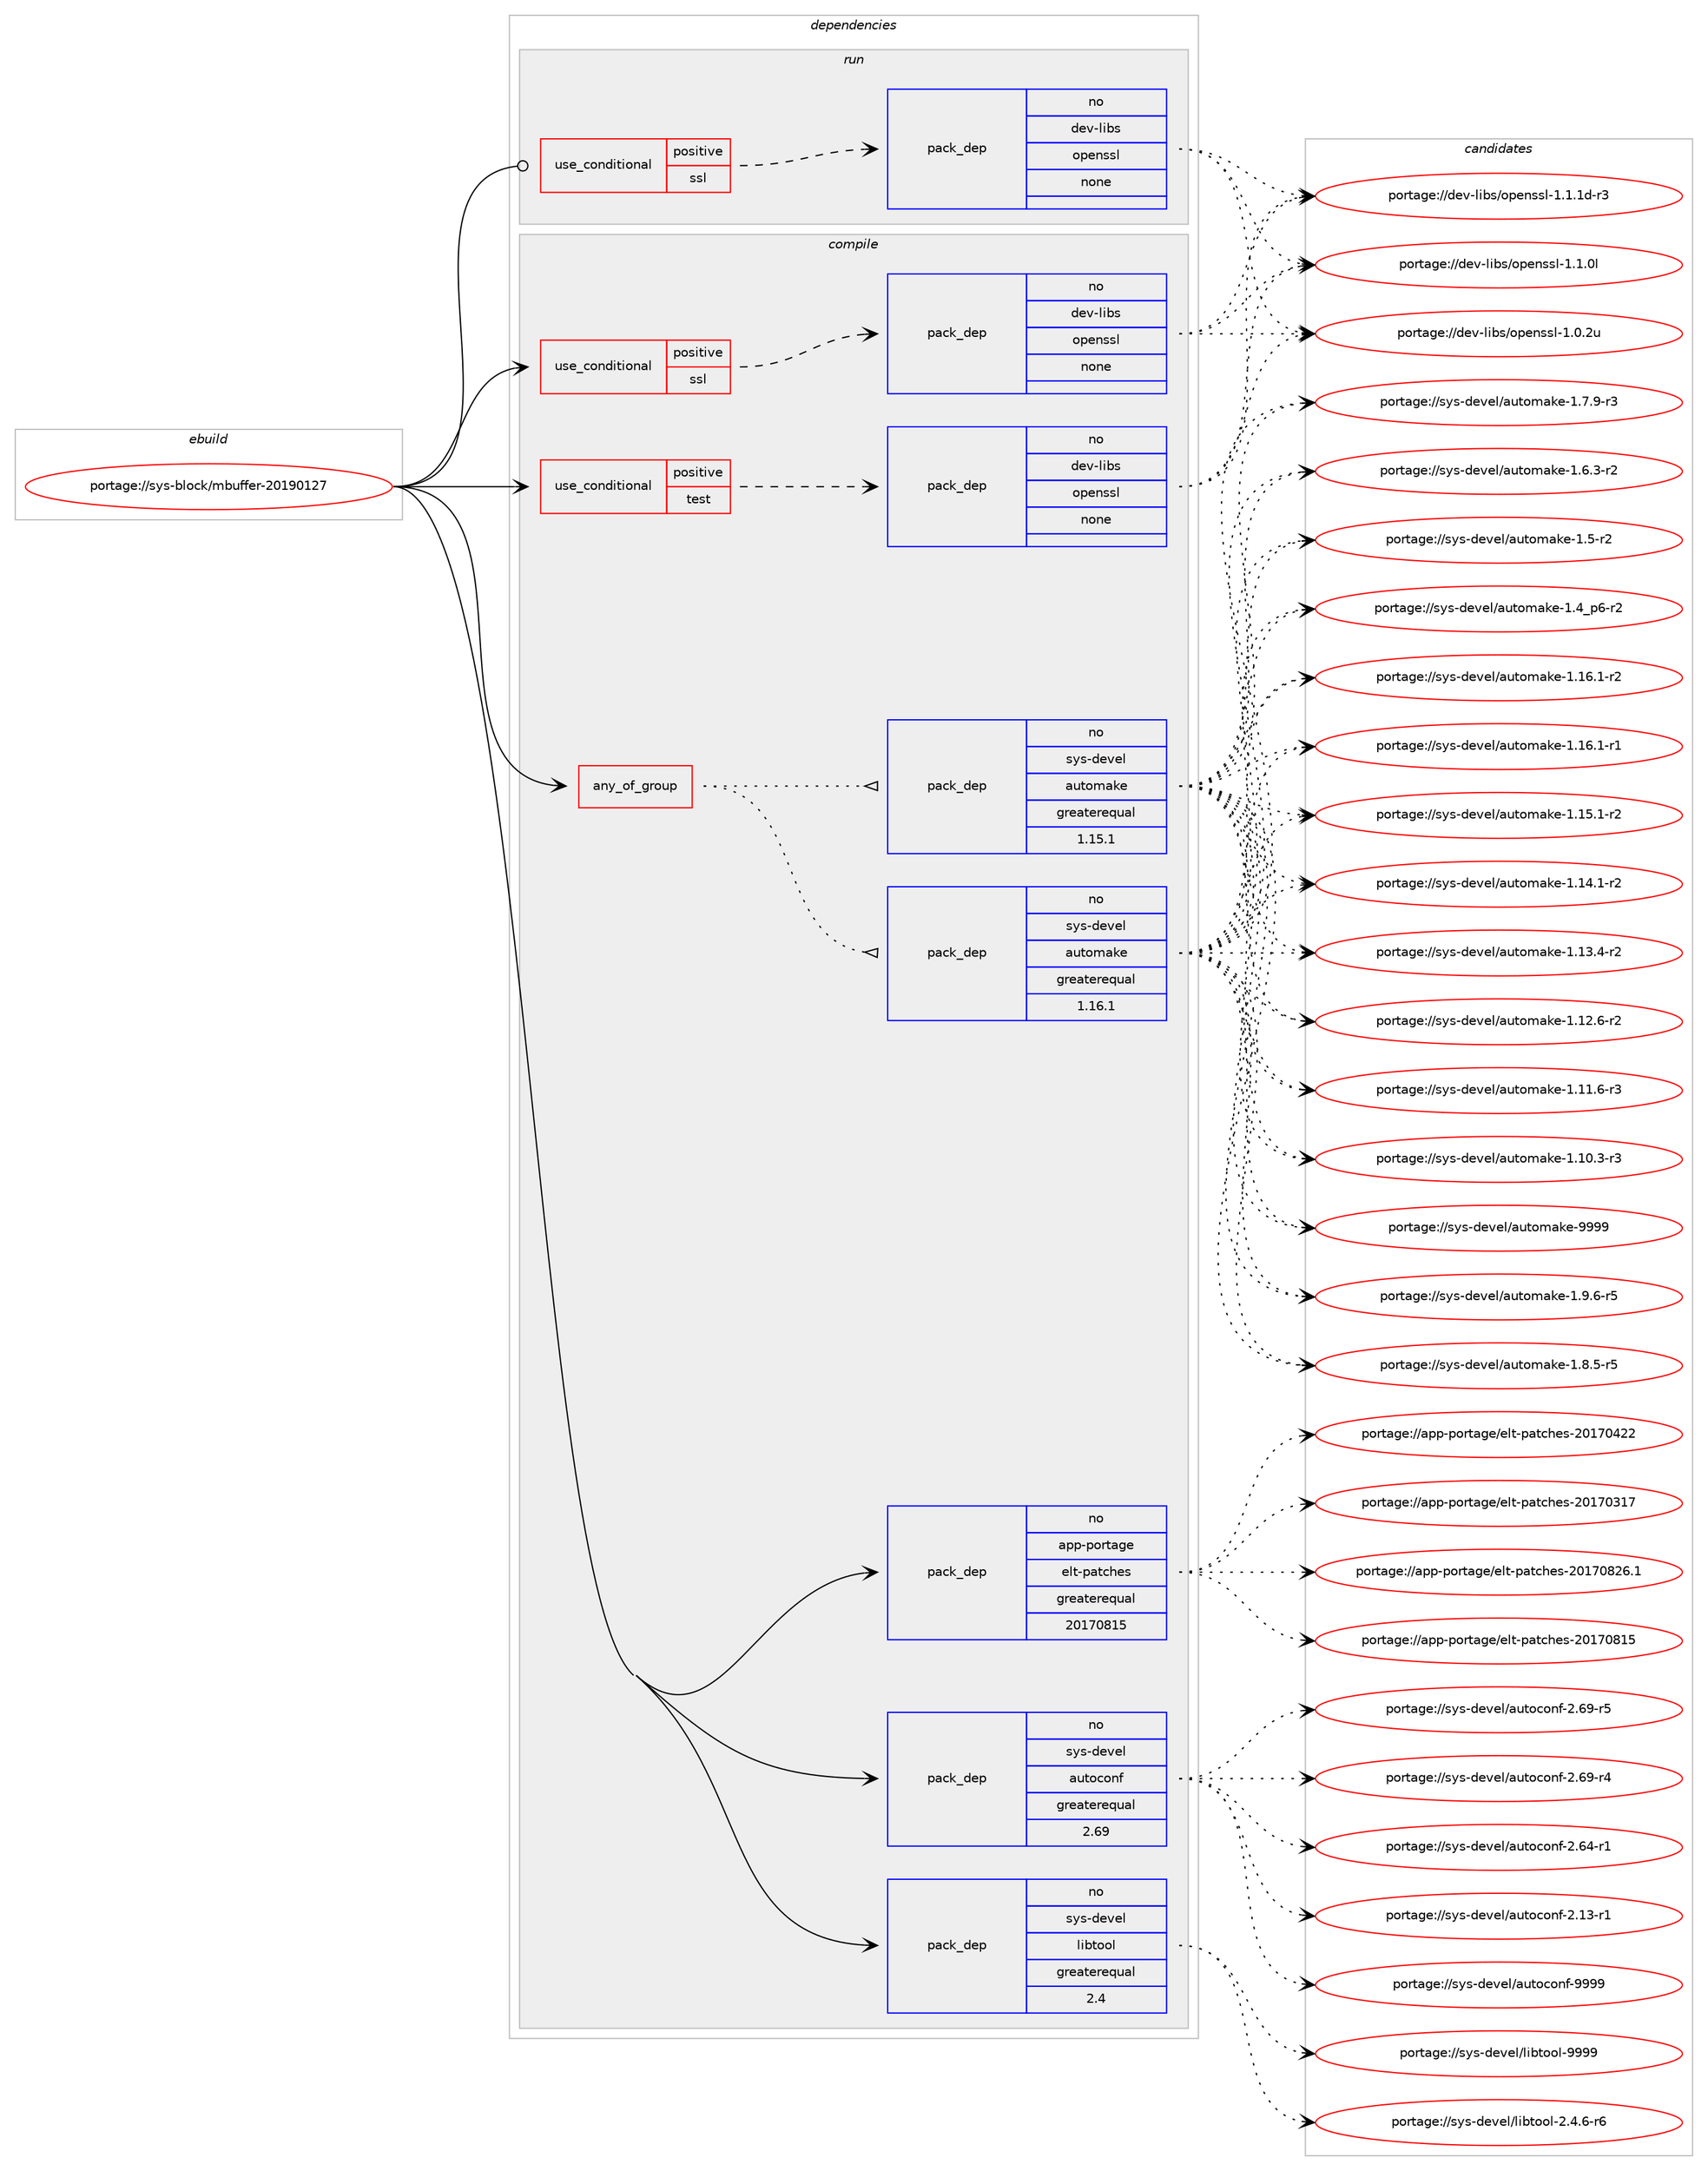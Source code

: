 digraph prolog {

# *************
# Graph options
# *************

newrank=true;
concentrate=true;
compound=true;
graph [rankdir=LR,fontname=Helvetica,fontsize=10,ranksep=1.5];#, ranksep=2.5, nodesep=0.2];
edge  [arrowhead=vee];
node  [fontname=Helvetica,fontsize=10];

# **********
# The ebuild
# **********

subgraph cluster_leftcol {
color=gray;
rank=same;
label=<<i>ebuild</i>>;
id [label="portage://sys-block/mbuffer-20190127", color=red, width=4, href="../sys-block/mbuffer-20190127.svg"];
}

# ****************
# The dependencies
# ****************

subgraph cluster_midcol {
color=gray;
label=<<i>dependencies</i>>;
subgraph cluster_compile {
fillcolor="#eeeeee";
style=filled;
label=<<i>compile</i>>;
subgraph any891 {
dependency38013 [label=<<TABLE BORDER="0" CELLBORDER="1" CELLSPACING="0" CELLPADDING="4"><TR><TD CELLPADDING="10">any_of_group</TD></TR></TABLE>>, shape=none, color=red];subgraph pack29558 {
dependency38014 [label=<<TABLE BORDER="0" CELLBORDER="1" CELLSPACING="0" CELLPADDING="4" WIDTH="220"><TR><TD ROWSPAN="6" CELLPADDING="30">pack_dep</TD></TR><TR><TD WIDTH="110">no</TD></TR><TR><TD>sys-devel</TD></TR><TR><TD>automake</TD></TR><TR><TD>greaterequal</TD></TR><TR><TD>1.16.1</TD></TR></TABLE>>, shape=none, color=blue];
}
dependency38013:e -> dependency38014:w [weight=20,style="dotted",arrowhead="oinv"];
subgraph pack29559 {
dependency38015 [label=<<TABLE BORDER="0" CELLBORDER="1" CELLSPACING="0" CELLPADDING="4" WIDTH="220"><TR><TD ROWSPAN="6" CELLPADDING="30">pack_dep</TD></TR><TR><TD WIDTH="110">no</TD></TR><TR><TD>sys-devel</TD></TR><TR><TD>automake</TD></TR><TR><TD>greaterequal</TD></TR><TR><TD>1.15.1</TD></TR></TABLE>>, shape=none, color=blue];
}
dependency38013:e -> dependency38015:w [weight=20,style="dotted",arrowhead="oinv"];
}
id:e -> dependency38013:w [weight=20,style="solid",arrowhead="vee"];
subgraph cond7529 {
dependency38016 [label=<<TABLE BORDER="0" CELLBORDER="1" CELLSPACING="0" CELLPADDING="4"><TR><TD ROWSPAN="3" CELLPADDING="10">use_conditional</TD></TR><TR><TD>positive</TD></TR><TR><TD>ssl</TD></TR></TABLE>>, shape=none, color=red];
subgraph pack29560 {
dependency38017 [label=<<TABLE BORDER="0" CELLBORDER="1" CELLSPACING="0" CELLPADDING="4" WIDTH="220"><TR><TD ROWSPAN="6" CELLPADDING="30">pack_dep</TD></TR><TR><TD WIDTH="110">no</TD></TR><TR><TD>dev-libs</TD></TR><TR><TD>openssl</TD></TR><TR><TD>none</TD></TR><TR><TD></TD></TR></TABLE>>, shape=none, color=blue];
}
dependency38016:e -> dependency38017:w [weight=20,style="dashed",arrowhead="vee"];
}
id:e -> dependency38016:w [weight=20,style="solid",arrowhead="vee"];
subgraph cond7530 {
dependency38018 [label=<<TABLE BORDER="0" CELLBORDER="1" CELLSPACING="0" CELLPADDING="4"><TR><TD ROWSPAN="3" CELLPADDING="10">use_conditional</TD></TR><TR><TD>positive</TD></TR><TR><TD>test</TD></TR></TABLE>>, shape=none, color=red];
subgraph pack29561 {
dependency38019 [label=<<TABLE BORDER="0" CELLBORDER="1" CELLSPACING="0" CELLPADDING="4" WIDTH="220"><TR><TD ROWSPAN="6" CELLPADDING="30">pack_dep</TD></TR><TR><TD WIDTH="110">no</TD></TR><TR><TD>dev-libs</TD></TR><TR><TD>openssl</TD></TR><TR><TD>none</TD></TR><TR><TD></TD></TR></TABLE>>, shape=none, color=blue];
}
dependency38018:e -> dependency38019:w [weight=20,style="dashed",arrowhead="vee"];
}
id:e -> dependency38018:w [weight=20,style="solid",arrowhead="vee"];
subgraph pack29562 {
dependency38020 [label=<<TABLE BORDER="0" CELLBORDER="1" CELLSPACING="0" CELLPADDING="4" WIDTH="220"><TR><TD ROWSPAN="6" CELLPADDING="30">pack_dep</TD></TR><TR><TD WIDTH="110">no</TD></TR><TR><TD>app-portage</TD></TR><TR><TD>elt-patches</TD></TR><TR><TD>greaterequal</TD></TR><TR><TD>20170815</TD></TR></TABLE>>, shape=none, color=blue];
}
id:e -> dependency38020:w [weight=20,style="solid",arrowhead="vee"];
subgraph pack29563 {
dependency38021 [label=<<TABLE BORDER="0" CELLBORDER="1" CELLSPACING="0" CELLPADDING="4" WIDTH="220"><TR><TD ROWSPAN="6" CELLPADDING="30">pack_dep</TD></TR><TR><TD WIDTH="110">no</TD></TR><TR><TD>sys-devel</TD></TR><TR><TD>autoconf</TD></TR><TR><TD>greaterequal</TD></TR><TR><TD>2.69</TD></TR></TABLE>>, shape=none, color=blue];
}
id:e -> dependency38021:w [weight=20,style="solid",arrowhead="vee"];
subgraph pack29564 {
dependency38022 [label=<<TABLE BORDER="0" CELLBORDER="1" CELLSPACING="0" CELLPADDING="4" WIDTH="220"><TR><TD ROWSPAN="6" CELLPADDING="30">pack_dep</TD></TR><TR><TD WIDTH="110">no</TD></TR><TR><TD>sys-devel</TD></TR><TR><TD>libtool</TD></TR><TR><TD>greaterequal</TD></TR><TR><TD>2.4</TD></TR></TABLE>>, shape=none, color=blue];
}
id:e -> dependency38022:w [weight=20,style="solid",arrowhead="vee"];
}
subgraph cluster_compileandrun {
fillcolor="#eeeeee";
style=filled;
label=<<i>compile and run</i>>;
}
subgraph cluster_run {
fillcolor="#eeeeee";
style=filled;
label=<<i>run</i>>;
subgraph cond7531 {
dependency38023 [label=<<TABLE BORDER="0" CELLBORDER="1" CELLSPACING="0" CELLPADDING="4"><TR><TD ROWSPAN="3" CELLPADDING="10">use_conditional</TD></TR><TR><TD>positive</TD></TR><TR><TD>ssl</TD></TR></TABLE>>, shape=none, color=red];
subgraph pack29565 {
dependency38024 [label=<<TABLE BORDER="0" CELLBORDER="1" CELLSPACING="0" CELLPADDING="4" WIDTH="220"><TR><TD ROWSPAN="6" CELLPADDING="30">pack_dep</TD></TR><TR><TD WIDTH="110">no</TD></TR><TR><TD>dev-libs</TD></TR><TR><TD>openssl</TD></TR><TR><TD>none</TD></TR><TR><TD></TD></TR></TABLE>>, shape=none, color=blue];
}
dependency38023:e -> dependency38024:w [weight=20,style="dashed",arrowhead="vee"];
}
id:e -> dependency38023:w [weight=20,style="solid",arrowhead="odot"];
}
}

# **************
# The candidates
# **************

subgraph cluster_choices {
rank=same;
color=gray;
label=<<i>candidates</i>>;

subgraph choice29558 {
color=black;
nodesep=1;
choice115121115451001011181011084797117116111109971071014557575757 [label="portage://sys-devel/automake-9999", color=red, width=4,href="../sys-devel/automake-9999.svg"];
choice115121115451001011181011084797117116111109971071014549465746544511453 [label="portage://sys-devel/automake-1.9.6-r5", color=red, width=4,href="../sys-devel/automake-1.9.6-r5.svg"];
choice115121115451001011181011084797117116111109971071014549465646534511453 [label="portage://sys-devel/automake-1.8.5-r5", color=red, width=4,href="../sys-devel/automake-1.8.5-r5.svg"];
choice115121115451001011181011084797117116111109971071014549465546574511451 [label="portage://sys-devel/automake-1.7.9-r3", color=red, width=4,href="../sys-devel/automake-1.7.9-r3.svg"];
choice115121115451001011181011084797117116111109971071014549465446514511450 [label="portage://sys-devel/automake-1.6.3-r2", color=red, width=4,href="../sys-devel/automake-1.6.3-r2.svg"];
choice11512111545100101118101108479711711611110997107101454946534511450 [label="portage://sys-devel/automake-1.5-r2", color=red, width=4,href="../sys-devel/automake-1.5-r2.svg"];
choice115121115451001011181011084797117116111109971071014549465295112544511450 [label="portage://sys-devel/automake-1.4_p6-r2", color=red, width=4,href="../sys-devel/automake-1.4_p6-r2.svg"];
choice11512111545100101118101108479711711611110997107101454946495446494511450 [label="portage://sys-devel/automake-1.16.1-r2", color=red, width=4,href="../sys-devel/automake-1.16.1-r2.svg"];
choice11512111545100101118101108479711711611110997107101454946495446494511449 [label="portage://sys-devel/automake-1.16.1-r1", color=red, width=4,href="../sys-devel/automake-1.16.1-r1.svg"];
choice11512111545100101118101108479711711611110997107101454946495346494511450 [label="portage://sys-devel/automake-1.15.1-r2", color=red, width=4,href="../sys-devel/automake-1.15.1-r2.svg"];
choice11512111545100101118101108479711711611110997107101454946495246494511450 [label="portage://sys-devel/automake-1.14.1-r2", color=red, width=4,href="../sys-devel/automake-1.14.1-r2.svg"];
choice11512111545100101118101108479711711611110997107101454946495146524511450 [label="portage://sys-devel/automake-1.13.4-r2", color=red, width=4,href="../sys-devel/automake-1.13.4-r2.svg"];
choice11512111545100101118101108479711711611110997107101454946495046544511450 [label="portage://sys-devel/automake-1.12.6-r2", color=red, width=4,href="../sys-devel/automake-1.12.6-r2.svg"];
choice11512111545100101118101108479711711611110997107101454946494946544511451 [label="portage://sys-devel/automake-1.11.6-r3", color=red, width=4,href="../sys-devel/automake-1.11.6-r3.svg"];
choice11512111545100101118101108479711711611110997107101454946494846514511451 [label="portage://sys-devel/automake-1.10.3-r3", color=red, width=4,href="../sys-devel/automake-1.10.3-r3.svg"];
dependency38014:e -> choice115121115451001011181011084797117116111109971071014557575757:w [style=dotted,weight="100"];
dependency38014:e -> choice115121115451001011181011084797117116111109971071014549465746544511453:w [style=dotted,weight="100"];
dependency38014:e -> choice115121115451001011181011084797117116111109971071014549465646534511453:w [style=dotted,weight="100"];
dependency38014:e -> choice115121115451001011181011084797117116111109971071014549465546574511451:w [style=dotted,weight="100"];
dependency38014:e -> choice115121115451001011181011084797117116111109971071014549465446514511450:w [style=dotted,weight="100"];
dependency38014:e -> choice11512111545100101118101108479711711611110997107101454946534511450:w [style=dotted,weight="100"];
dependency38014:e -> choice115121115451001011181011084797117116111109971071014549465295112544511450:w [style=dotted,weight="100"];
dependency38014:e -> choice11512111545100101118101108479711711611110997107101454946495446494511450:w [style=dotted,weight="100"];
dependency38014:e -> choice11512111545100101118101108479711711611110997107101454946495446494511449:w [style=dotted,weight="100"];
dependency38014:e -> choice11512111545100101118101108479711711611110997107101454946495346494511450:w [style=dotted,weight="100"];
dependency38014:e -> choice11512111545100101118101108479711711611110997107101454946495246494511450:w [style=dotted,weight="100"];
dependency38014:e -> choice11512111545100101118101108479711711611110997107101454946495146524511450:w [style=dotted,weight="100"];
dependency38014:e -> choice11512111545100101118101108479711711611110997107101454946495046544511450:w [style=dotted,weight="100"];
dependency38014:e -> choice11512111545100101118101108479711711611110997107101454946494946544511451:w [style=dotted,weight="100"];
dependency38014:e -> choice11512111545100101118101108479711711611110997107101454946494846514511451:w [style=dotted,weight="100"];
}
subgraph choice29559 {
color=black;
nodesep=1;
choice115121115451001011181011084797117116111109971071014557575757 [label="portage://sys-devel/automake-9999", color=red, width=4,href="../sys-devel/automake-9999.svg"];
choice115121115451001011181011084797117116111109971071014549465746544511453 [label="portage://sys-devel/automake-1.9.6-r5", color=red, width=4,href="../sys-devel/automake-1.9.6-r5.svg"];
choice115121115451001011181011084797117116111109971071014549465646534511453 [label="portage://sys-devel/automake-1.8.5-r5", color=red, width=4,href="../sys-devel/automake-1.8.5-r5.svg"];
choice115121115451001011181011084797117116111109971071014549465546574511451 [label="portage://sys-devel/automake-1.7.9-r3", color=red, width=4,href="../sys-devel/automake-1.7.9-r3.svg"];
choice115121115451001011181011084797117116111109971071014549465446514511450 [label="portage://sys-devel/automake-1.6.3-r2", color=red, width=4,href="../sys-devel/automake-1.6.3-r2.svg"];
choice11512111545100101118101108479711711611110997107101454946534511450 [label="portage://sys-devel/automake-1.5-r2", color=red, width=4,href="../sys-devel/automake-1.5-r2.svg"];
choice115121115451001011181011084797117116111109971071014549465295112544511450 [label="portage://sys-devel/automake-1.4_p6-r2", color=red, width=4,href="../sys-devel/automake-1.4_p6-r2.svg"];
choice11512111545100101118101108479711711611110997107101454946495446494511450 [label="portage://sys-devel/automake-1.16.1-r2", color=red, width=4,href="../sys-devel/automake-1.16.1-r2.svg"];
choice11512111545100101118101108479711711611110997107101454946495446494511449 [label="portage://sys-devel/automake-1.16.1-r1", color=red, width=4,href="../sys-devel/automake-1.16.1-r1.svg"];
choice11512111545100101118101108479711711611110997107101454946495346494511450 [label="portage://sys-devel/automake-1.15.1-r2", color=red, width=4,href="../sys-devel/automake-1.15.1-r2.svg"];
choice11512111545100101118101108479711711611110997107101454946495246494511450 [label="portage://sys-devel/automake-1.14.1-r2", color=red, width=4,href="../sys-devel/automake-1.14.1-r2.svg"];
choice11512111545100101118101108479711711611110997107101454946495146524511450 [label="portage://sys-devel/automake-1.13.4-r2", color=red, width=4,href="../sys-devel/automake-1.13.4-r2.svg"];
choice11512111545100101118101108479711711611110997107101454946495046544511450 [label="portage://sys-devel/automake-1.12.6-r2", color=red, width=4,href="../sys-devel/automake-1.12.6-r2.svg"];
choice11512111545100101118101108479711711611110997107101454946494946544511451 [label="portage://sys-devel/automake-1.11.6-r3", color=red, width=4,href="../sys-devel/automake-1.11.6-r3.svg"];
choice11512111545100101118101108479711711611110997107101454946494846514511451 [label="portage://sys-devel/automake-1.10.3-r3", color=red, width=4,href="../sys-devel/automake-1.10.3-r3.svg"];
dependency38015:e -> choice115121115451001011181011084797117116111109971071014557575757:w [style=dotted,weight="100"];
dependency38015:e -> choice115121115451001011181011084797117116111109971071014549465746544511453:w [style=dotted,weight="100"];
dependency38015:e -> choice115121115451001011181011084797117116111109971071014549465646534511453:w [style=dotted,weight="100"];
dependency38015:e -> choice115121115451001011181011084797117116111109971071014549465546574511451:w [style=dotted,weight="100"];
dependency38015:e -> choice115121115451001011181011084797117116111109971071014549465446514511450:w [style=dotted,weight="100"];
dependency38015:e -> choice11512111545100101118101108479711711611110997107101454946534511450:w [style=dotted,weight="100"];
dependency38015:e -> choice115121115451001011181011084797117116111109971071014549465295112544511450:w [style=dotted,weight="100"];
dependency38015:e -> choice11512111545100101118101108479711711611110997107101454946495446494511450:w [style=dotted,weight="100"];
dependency38015:e -> choice11512111545100101118101108479711711611110997107101454946495446494511449:w [style=dotted,weight="100"];
dependency38015:e -> choice11512111545100101118101108479711711611110997107101454946495346494511450:w [style=dotted,weight="100"];
dependency38015:e -> choice11512111545100101118101108479711711611110997107101454946495246494511450:w [style=dotted,weight="100"];
dependency38015:e -> choice11512111545100101118101108479711711611110997107101454946495146524511450:w [style=dotted,weight="100"];
dependency38015:e -> choice11512111545100101118101108479711711611110997107101454946495046544511450:w [style=dotted,weight="100"];
dependency38015:e -> choice11512111545100101118101108479711711611110997107101454946494946544511451:w [style=dotted,weight="100"];
dependency38015:e -> choice11512111545100101118101108479711711611110997107101454946494846514511451:w [style=dotted,weight="100"];
}
subgraph choice29560 {
color=black;
nodesep=1;
choice1001011184510810598115471111121011101151151084549464946491004511451 [label="portage://dev-libs/openssl-1.1.1d-r3", color=red, width=4,href="../dev-libs/openssl-1.1.1d-r3.svg"];
choice100101118451081059811547111112101110115115108454946494648108 [label="portage://dev-libs/openssl-1.1.0l", color=red, width=4,href="../dev-libs/openssl-1.1.0l.svg"];
choice100101118451081059811547111112101110115115108454946484650117 [label="portage://dev-libs/openssl-1.0.2u", color=red, width=4,href="../dev-libs/openssl-1.0.2u.svg"];
dependency38017:e -> choice1001011184510810598115471111121011101151151084549464946491004511451:w [style=dotted,weight="100"];
dependency38017:e -> choice100101118451081059811547111112101110115115108454946494648108:w [style=dotted,weight="100"];
dependency38017:e -> choice100101118451081059811547111112101110115115108454946484650117:w [style=dotted,weight="100"];
}
subgraph choice29561 {
color=black;
nodesep=1;
choice1001011184510810598115471111121011101151151084549464946491004511451 [label="portage://dev-libs/openssl-1.1.1d-r3", color=red, width=4,href="../dev-libs/openssl-1.1.1d-r3.svg"];
choice100101118451081059811547111112101110115115108454946494648108 [label="portage://dev-libs/openssl-1.1.0l", color=red, width=4,href="../dev-libs/openssl-1.1.0l.svg"];
choice100101118451081059811547111112101110115115108454946484650117 [label="portage://dev-libs/openssl-1.0.2u", color=red, width=4,href="../dev-libs/openssl-1.0.2u.svg"];
dependency38019:e -> choice1001011184510810598115471111121011101151151084549464946491004511451:w [style=dotted,weight="100"];
dependency38019:e -> choice100101118451081059811547111112101110115115108454946494648108:w [style=dotted,weight="100"];
dependency38019:e -> choice100101118451081059811547111112101110115115108454946484650117:w [style=dotted,weight="100"];
}
subgraph choice29562 {
color=black;
nodesep=1;
choice971121124511211111411697103101471011081164511297116991041011154550484955485650544649 [label="portage://app-portage/elt-patches-20170826.1", color=red, width=4,href="../app-portage/elt-patches-20170826.1.svg"];
choice97112112451121111141169710310147101108116451129711699104101115455048495548564953 [label="portage://app-portage/elt-patches-20170815", color=red, width=4,href="../app-portage/elt-patches-20170815.svg"];
choice97112112451121111141169710310147101108116451129711699104101115455048495548525050 [label="portage://app-portage/elt-patches-20170422", color=red, width=4,href="../app-portage/elt-patches-20170422.svg"];
choice97112112451121111141169710310147101108116451129711699104101115455048495548514955 [label="portage://app-portage/elt-patches-20170317", color=red, width=4,href="../app-portage/elt-patches-20170317.svg"];
dependency38020:e -> choice971121124511211111411697103101471011081164511297116991041011154550484955485650544649:w [style=dotted,weight="100"];
dependency38020:e -> choice97112112451121111141169710310147101108116451129711699104101115455048495548564953:w [style=dotted,weight="100"];
dependency38020:e -> choice97112112451121111141169710310147101108116451129711699104101115455048495548525050:w [style=dotted,weight="100"];
dependency38020:e -> choice97112112451121111141169710310147101108116451129711699104101115455048495548514955:w [style=dotted,weight="100"];
}
subgraph choice29563 {
color=black;
nodesep=1;
choice115121115451001011181011084797117116111991111101024557575757 [label="portage://sys-devel/autoconf-9999", color=red, width=4,href="../sys-devel/autoconf-9999.svg"];
choice1151211154510010111810110847971171161119911111010245504654574511453 [label="portage://sys-devel/autoconf-2.69-r5", color=red, width=4,href="../sys-devel/autoconf-2.69-r5.svg"];
choice1151211154510010111810110847971171161119911111010245504654574511452 [label="portage://sys-devel/autoconf-2.69-r4", color=red, width=4,href="../sys-devel/autoconf-2.69-r4.svg"];
choice1151211154510010111810110847971171161119911111010245504654524511449 [label="portage://sys-devel/autoconf-2.64-r1", color=red, width=4,href="../sys-devel/autoconf-2.64-r1.svg"];
choice1151211154510010111810110847971171161119911111010245504649514511449 [label="portage://sys-devel/autoconf-2.13-r1", color=red, width=4,href="../sys-devel/autoconf-2.13-r1.svg"];
dependency38021:e -> choice115121115451001011181011084797117116111991111101024557575757:w [style=dotted,weight="100"];
dependency38021:e -> choice1151211154510010111810110847971171161119911111010245504654574511453:w [style=dotted,weight="100"];
dependency38021:e -> choice1151211154510010111810110847971171161119911111010245504654574511452:w [style=dotted,weight="100"];
dependency38021:e -> choice1151211154510010111810110847971171161119911111010245504654524511449:w [style=dotted,weight="100"];
dependency38021:e -> choice1151211154510010111810110847971171161119911111010245504649514511449:w [style=dotted,weight="100"];
}
subgraph choice29564 {
color=black;
nodesep=1;
choice1151211154510010111810110847108105981161111111084557575757 [label="portage://sys-devel/libtool-9999", color=red, width=4,href="../sys-devel/libtool-9999.svg"];
choice1151211154510010111810110847108105981161111111084550465246544511454 [label="portage://sys-devel/libtool-2.4.6-r6", color=red, width=4,href="../sys-devel/libtool-2.4.6-r6.svg"];
dependency38022:e -> choice1151211154510010111810110847108105981161111111084557575757:w [style=dotted,weight="100"];
dependency38022:e -> choice1151211154510010111810110847108105981161111111084550465246544511454:w [style=dotted,weight="100"];
}
subgraph choice29565 {
color=black;
nodesep=1;
choice1001011184510810598115471111121011101151151084549464946491004511451 [label="portage://dev-libs/openssl-1.1.1d-r3", color=red, width=4,href="../dev-libs/openssl-1.1.1d-r3.svg"];
choice100101118451081059811547111112101110115115108454946494648108 [label="portage://dev-libs/openssl-1.1.0l", color=red, width=4,href="../dev-libs/openssl-1.1.0l.svg"];
choice100101118451081059811547111112101110115115108454946484650117 [label="portage://dev-libs/openssl-1.0.2u", color=red, width=4,href="../dev-libs/openssl-1.0.2u.svg"];
dependency38024:e -> choice1001011184510810598115471111121011101151151084549464946491004511451:w [style=dotted,weight="100"];
dependency38024:e -> choice100101118451081059811547111112101110115115108454946494648108:w [style=dotted,weight="100"];
dependency38024:e -> choice100101118451081059811547111112101110115115108454946484650117:w [style=dotted,weight="100"];
}
}

}
